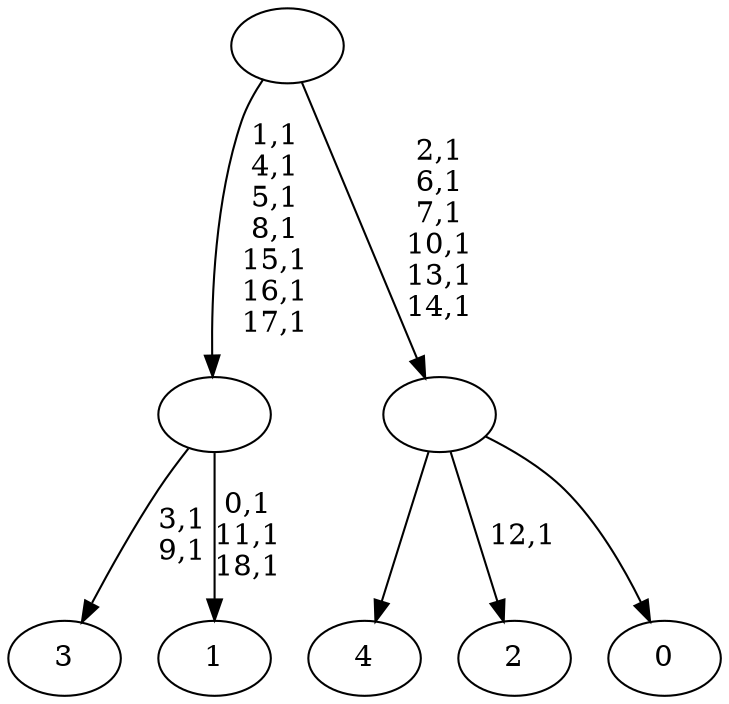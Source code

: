 digraph T {
	24 [label="4"]
	23 [label="3"]
	20 [label="2"]
	18 [label="1"]
	14 [label=""]
	7 [label="0"]
	6 [label=""]
	0 [label=""]
	14 -> 18 [label="0,1\n11,1\n18,1"]
	14 -> 23 [label="3,1\n9,1"]
	6 -> 20 [label="12,1"]
	6 -> 24 [label=""]
	6 -> 7 [label=""]
	0 -> 6 [label="2,1\n6,1\n7,1\n10,1\n13,1\n14,1"]
	0 -> 14 [label="1,1\n4,1\n5,1\n8,1\n15,1\n16,1\n17,1"]
}
